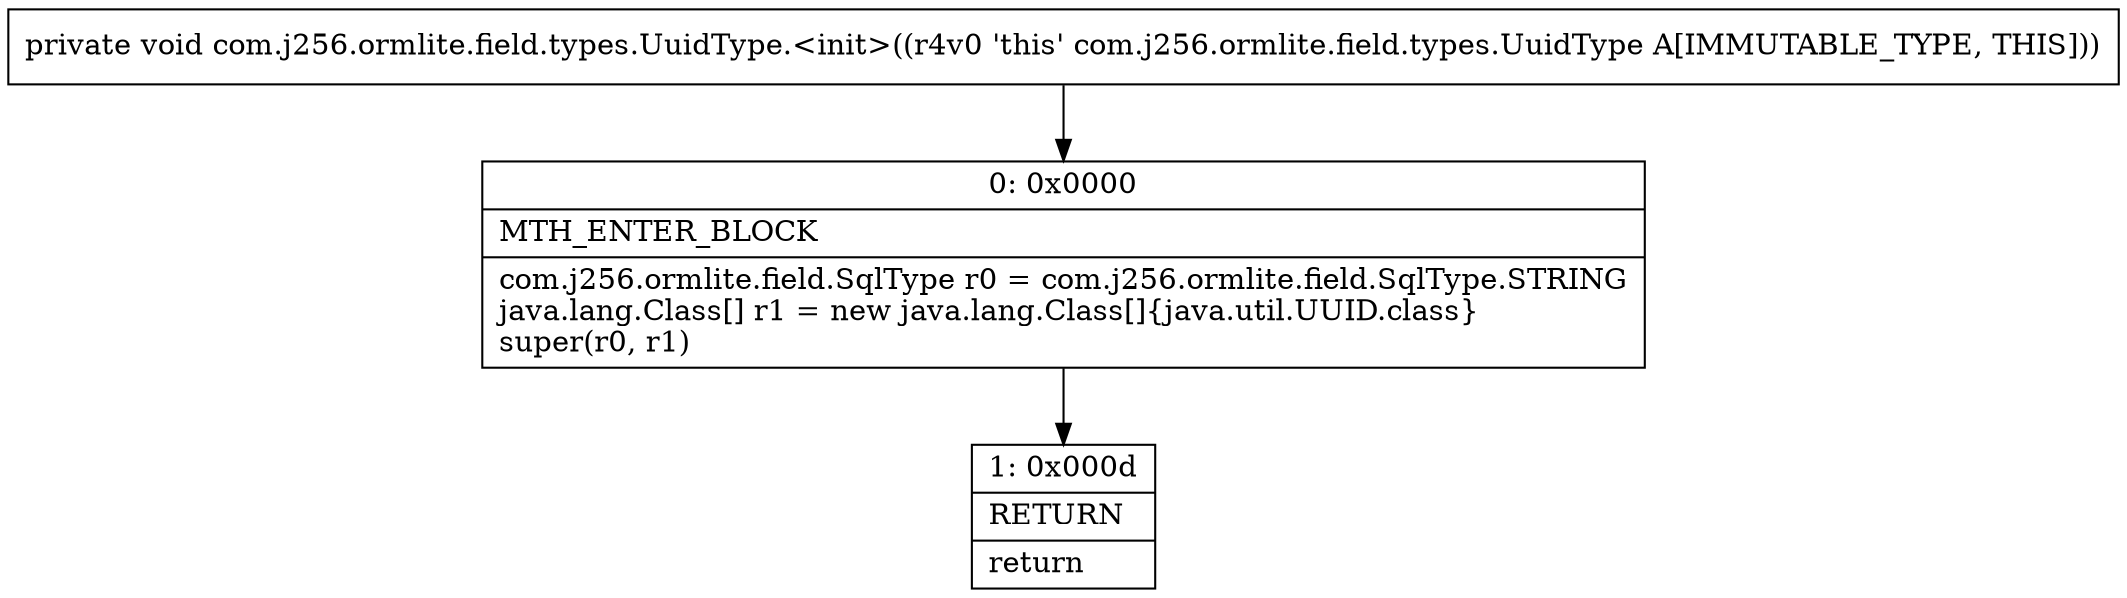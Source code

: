digraph "CFG forcom.j256.ormlite.field.types.UuidType.\<init\>()V" {
Node_0 [shape=record,label="{0\:\ 0x0000|MTH_ENTER_BLOCK\l|com.j256.ormlite.field.SqlType r0 = com.j256.ormlite.field.SqlType.STRING\ljava.lang.Class[] r1 = new java.lang.Class[]\{java.util.UUID.class\}\lsuper(r0, r1)\l}"];
Node_1 [shape=record,label="{1\:\ 0x000d|RETURN\l|return\l}"];
MethodNode[shape=record,label="{private void com.j256.ormlite.field.types.UuidType.\<init\>((r4v0 'this' com.j256.ormlite.field.types.UuidType A[IMMUTABLE_TYPE, THIS])) }"];
MethodNode -> Node_0;
Node_0 -> Node_1;
}

